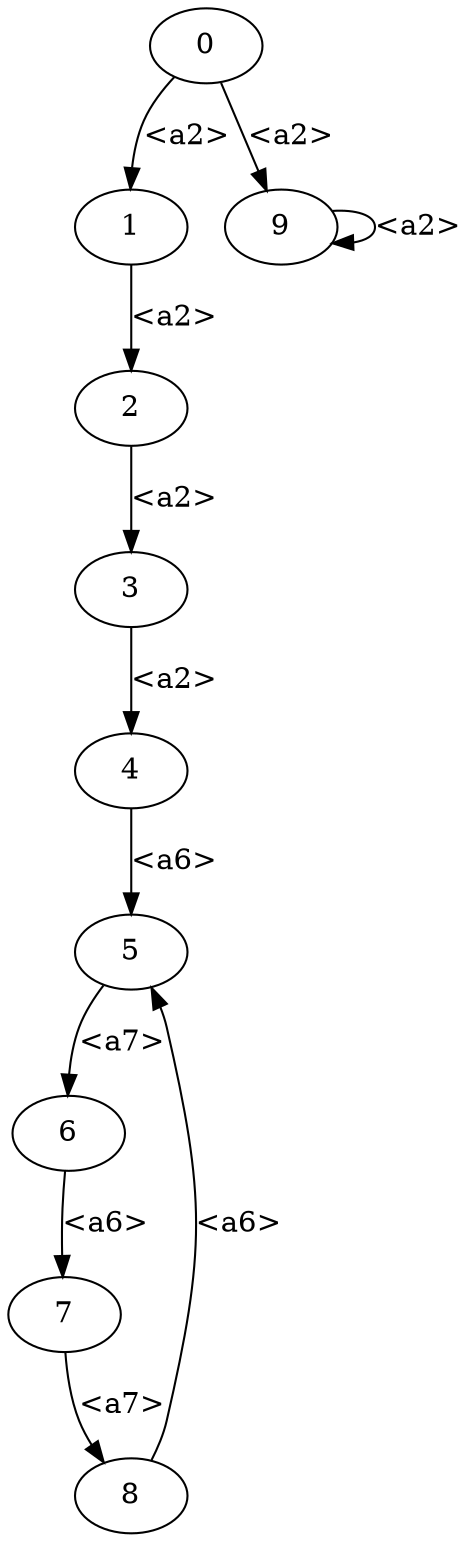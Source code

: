 digraph counterexample0 {
 0 [label="0",shape=ellipse]
 1 [label="1",shape=ellipse]
 2 [label="2",shape=ellipse]
 3 [label="3",shape=ellipse]
 4 [label="4",shape=ellipse]
 5 [label="5",shape=ellipse]
 6 [label="6",shape=ellipse]
 7 [label="7",shape=ellipse]
 8 [label="8",shape=ellipse]
 9 [label="9",shape=ellipse]
    0 -> 1[label="<a2>"]
    1 -> 2[label="<a2>"]
    2 -> 3[label="<a2>"]
    3 -> 4[label="<a2>"]
    4 -> 5[label="<a6>"]
    5 -> 6[label="<a7>"]
    6 -> 7[label="<a6>"]
    7 -> 8[label="<a7>"]
    8 -> 5[label="<a6>"]
    0 -> 9[label="<a2>"]
    9 -> 9[label="<a2>"]
}
